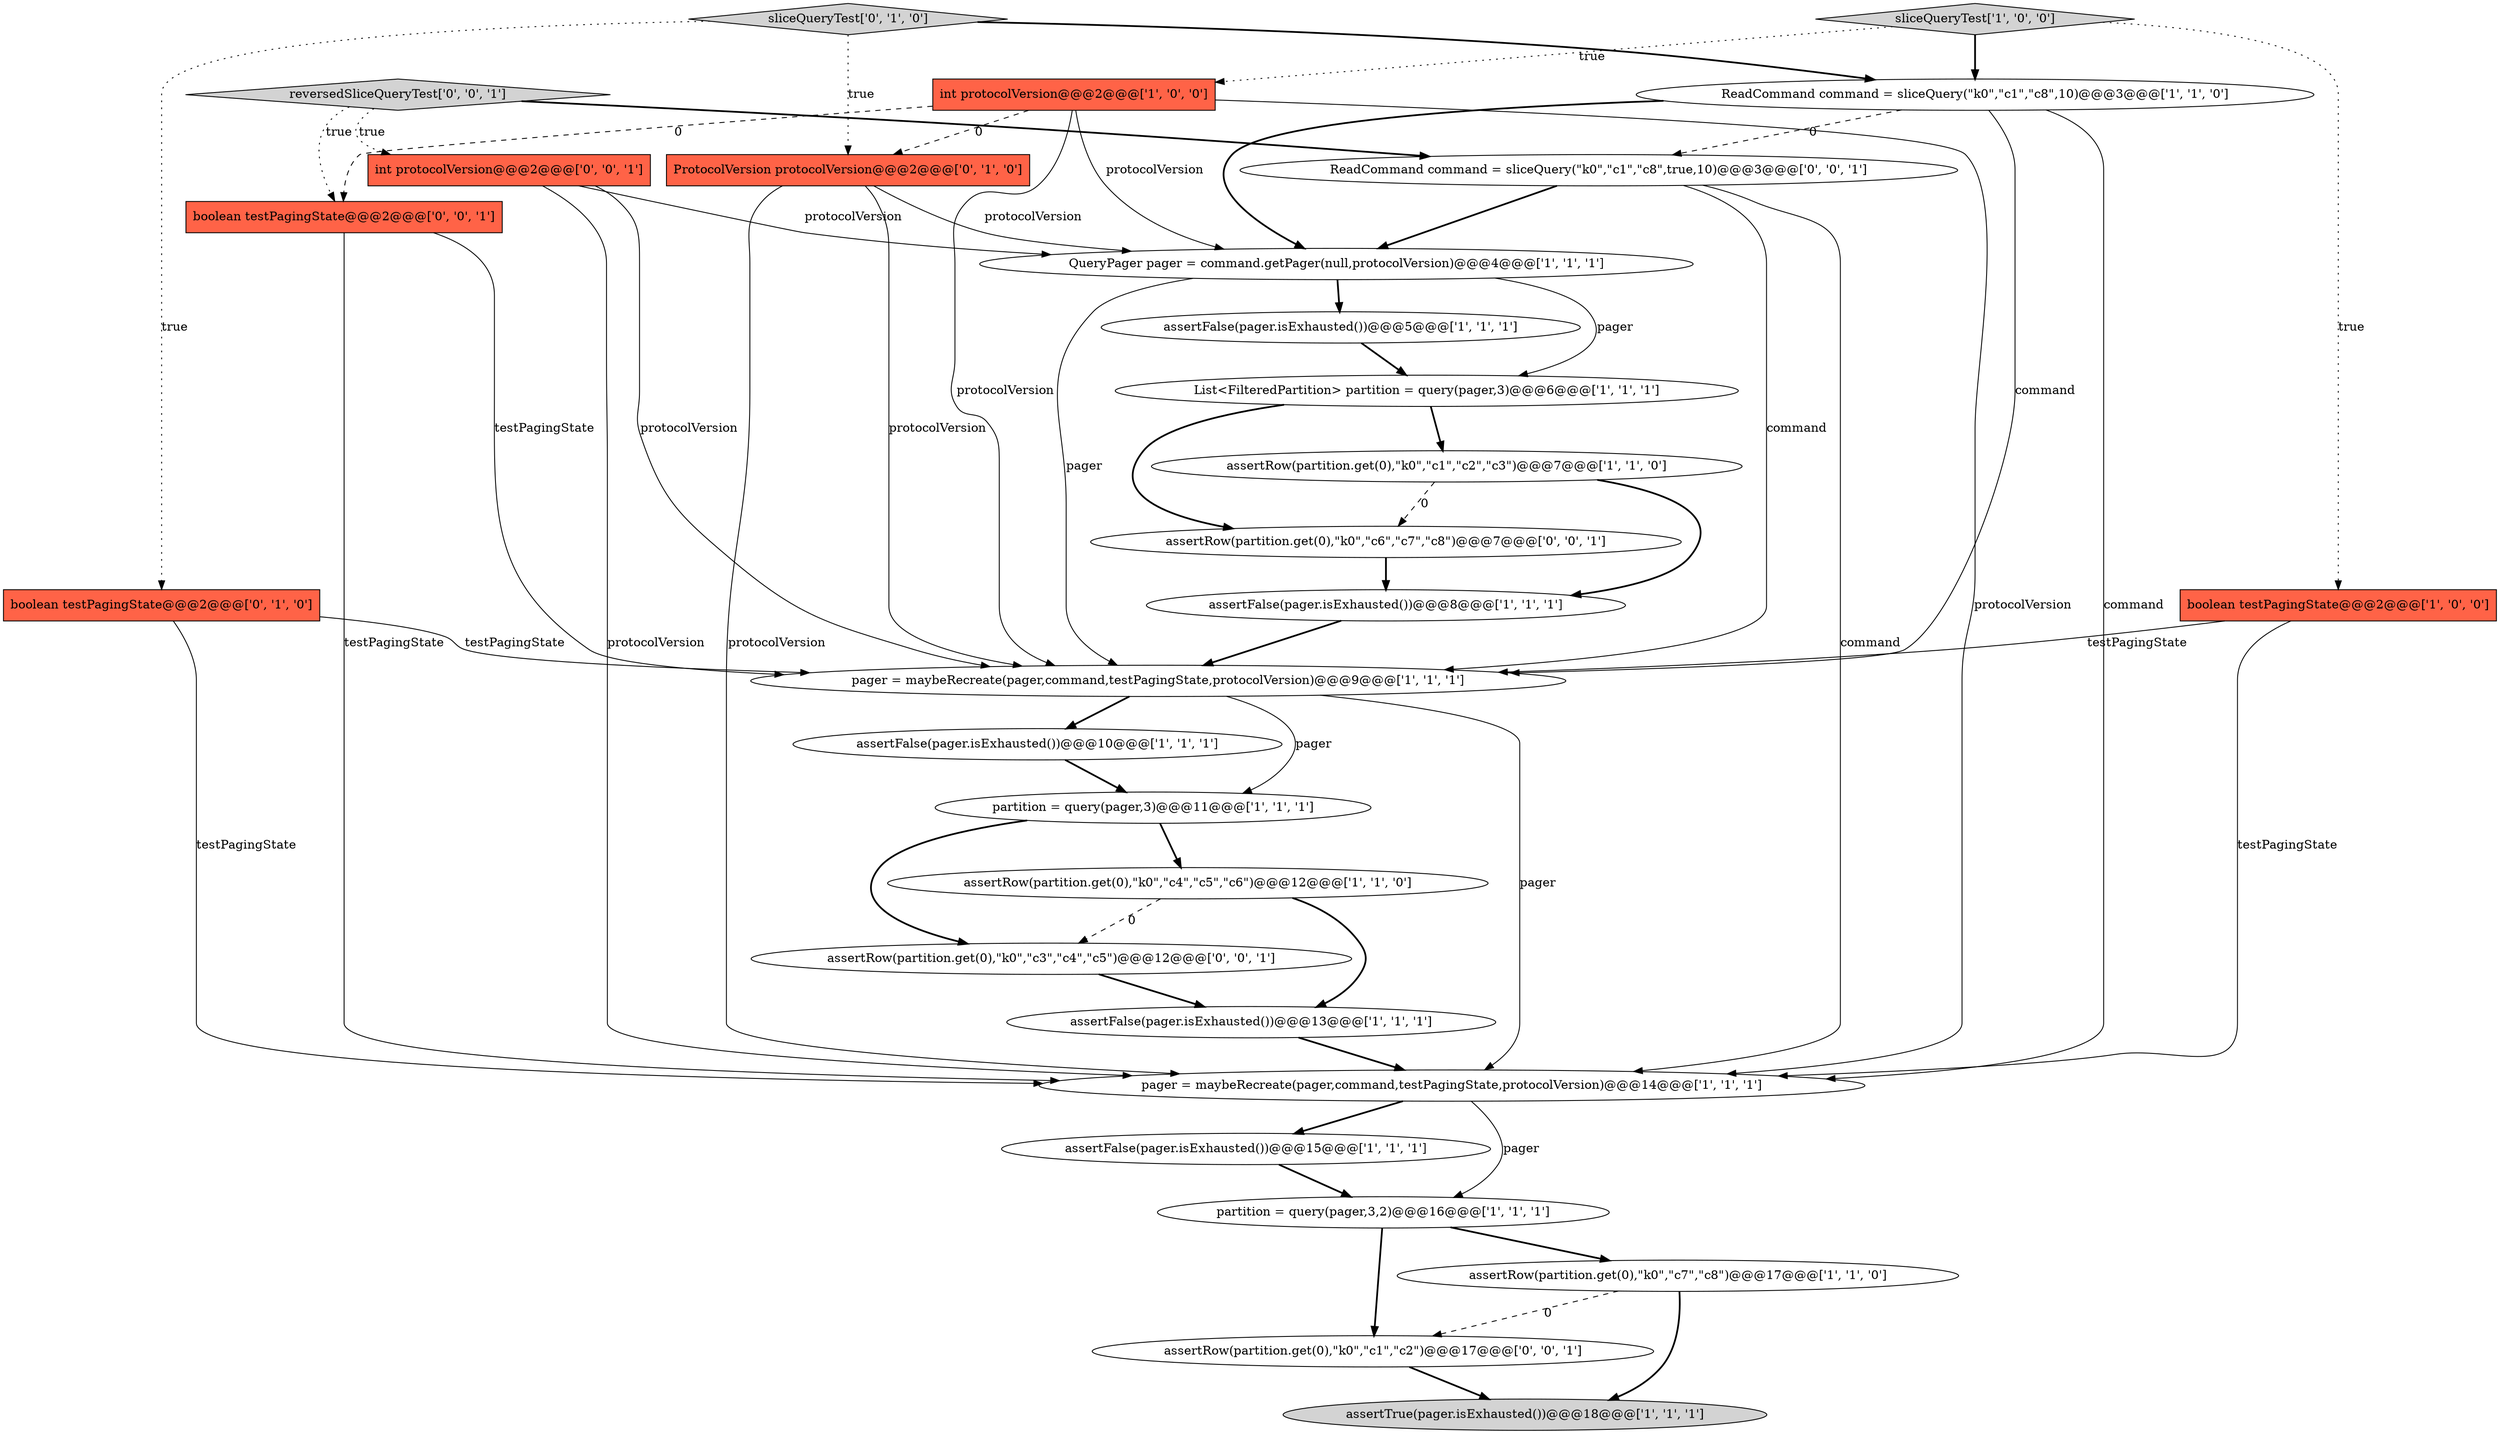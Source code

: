 digraph {
24 [style = filled, label = "assertRow(partition.get(0),\"k0\",\"c1\",\"c2\")@@@17@@@['0', '0', '1']", fillcolor = white, shape = ellipse image = "AAA0AAABBB3BBB"];
5 [style = filled, label = "sliceQueryTest['1', '0', '0']", fillcolor = lightgray, shape = diamond image = "AAA0AAABBB1BBB"];
19 [style = filled, label = "boolean testPagingState@@@2@@@['0', '1', '0']", fillcolor = tomato, shape = box image = "AAA0AAABBB2BBB"];
15 [style = filled, label = "partition = query(pager,3,2)@@@16@@@['1', '1', '1']", fillcolor = white, shape = ellipse image = "AAA0AAABBB1BBB"];
25 [style = filled, label = "int protocolVersion@@@2@@@['0', '0', '1']", fillcolor = tomato, shape = box image = "AAA0AAABBB3BBB"];
26 [style = filled, label = "assertRow(partition.get(0),\"k0\",\"c6\",\"c7\",\"c8\")@@@7@@@['0', '0', '1']", fillcolor = white, shape = ellipse image = "AAA0AAABBB3BBB"];
2 [style = filled, label = "pager = maybeRecreate(pager,command,testPagingState,protocolVersion)@@@9@@@['1', '1', '1']", fillcolor = white, shape = ellipse image = "AAA0AAABBB1BBB"];
13 [style = filled, label = "assertFalse(pager.isExhausted())@@@15@@@['1', '1', '1']", fillcolor = white, shape = ellipse image = "AAA0AAABBB1BBB"];
14 [style = filled, label = "assertFalse(pager.isExhausted())@@@5@@@['1', '1', '1']", fillcolor = white, shape = ellipse image = "AAA0AAABBB1BBB"];
8 [style = filled, label = "List<FilteredPartition> partition = query(pager,3)@@@6@@@['1', '1', '1']", fillcolor = white, shape = ellipse image = "AAA0AAABBB1BBB"];
4 [style = filled, label = "assertRow(partition.get(0),\"k0\",\"c4\",\"c5\",\"c6\")@@@12@@@['1', '1', '0']", fillcolor = white, shape = ellipse image = "AAA0AAABBB1BBB"];
27 [style = filled, label = "boolean testPagingState@@@2@@@['0', '0', '1']", fillcolor = tomato, shape = box image = "AAA0AAABBB3BBB"];
21 [style = filled, label = "sliceQueryTest['0', '1', '0']", fillcolor = lightgray, shape = diamond image = "AAA0AAABBB2BBB"];
9 [style = filled, label = "assertFalse(pager.isExhausted())@@@8@@@['1', '1', '1']", fillcolor = white, shape = ellipse image = "AAA0AAABBB1BBB"];
11 [style = filled, label = "int protocolVersion@@@2@@@['1', '0', '0']", fillcolor = tomato, shape = box image = "AAA1AAABBB1BBB"];
6 [style = filled, label = "boolean testPagingState@@@2@@@['1', '0', '0']", fillcolor = tomato, shape = box image = "AAA0AAABBB1BBB"];
7 [style = filled, label = "partition = query(pager,3)@@@11@@@['1', '1', '1']", fillcolor = white, shape = ellipse image = "AAA0AAABBB1BBB"];
18 [style = filled, label = "ReadCommand command = sliceQuery(\"k0\",\"c1\",\"c8\",10)@@@3@@@['1', '1', '0']", fillcolor = white, shape = ellipse image = "AAA0AAABBB1BBB"];
17 [style = filled, label = "assertFalse(pager.isExhausted())@@@10@@@['1', '1', '1']", fillcolor = white, shape = ellipse image = "AAA0AAABBB1BBB"];
3 [style = filled, label = "pager = maybeRecreate(pager,command,testPagingState,protocolVersion)@@@14@@@['1', '1', '1']", fillcolor = white, shape = ellipse image = "AAA0AAABBB1BBB"];
28 [style = filled, label = "reversedSliceQueryTest['0', '0', '1']", fillcolor = lightgray, shape = diamond image = "AAA0AAABBB3BBB"];
12 [style = filled, label = "assertRow(partition.get(0),\"k0\",\"c7\",\"c8\")@@@17@@@['1', '1', '0']", fillcolor = white, shape = ellipse image = "AAA0AAABBB1BBB"];
10 [style = filled, label = "assertRow(partition.get(0),\"k0\",\"c1\",\"c2\",\"c3\")@@@7@@@['1', '1', '0']", fillcolor = white, shape = ellipse image = "AAA0AAABBB1BBB"];
23 [style = filled, label = "ReadCommand command = sliceQuery(\"k0\",\"c1\",\"c8\",true,10)@@@3@@@['0', '0', '1']", fillcolor = white, shape = ellipse image = "AAA0AAABBB3BBB"];
20 [style = filled, label = "ProtocolVersion protocolVersion@@@2@@@['0', '1', '0']", fillcolor = tomato, shape = box image = "AAA1AAABBB2BBB"];
22 [style = filled, label = "assertRow(partition.get(0),\"k0\",\"c3\",\"c4\",\"c5\")@@@12@@@['0', '0', '1']", fillcolor = white, shape = ellipse image = "AAA0AAABBB3BBB"];
1 [style = filled, label = "assertTrue(pager.isExhausted())@@@18@@@['1', '1', '1']", fillcolor = lightgray, shape = ellipse image = "AAA0AAABBB1BBB"];
0 [style = filled, label = "assertFalse(pager.isExhausted())@@@13@@@['1', '1', '1']", fillcolor = white, shape = ellipse image = "AAA0AAABBB1BBB"];
16 [style = filled, label = "QueryPager pager = command.getPager(null,protocolVersion)@@@4@@@['1', '1', '1']", fillcolor = white, shape = ellipse image = "AAA0AAABBB1BBB"];
18->2 [style = solid, label="command"];
20->2 [style = solid, label="protocolVersion"];
2->17 [style = bold, label=""];
0->3 [style = bold, label=""];
8->10 [style = bold, label=""];
25->2 [style = solid, label="protocolVersion"];
23->16 [style = bold, label=""];
21->20 [style = dotted, label="true"];
11->2 [style = solid, label="protocolVersion"];
11->20 [style = dashed, label="0"];
2->3 [style = solid, label="pager"];
6->3 [style = solid, label="testPagingState"];
9->2 [style = bold, label=""];
25->16 [style = solid, label="protocolVersion"];
28->25 [style = dotted, label="true"];
5->6 [style = dotted, label="true"];
26->9 [style = bold, label=""];
27->2 [style = solid, label="testPagingState"];
5->18 [style = bold, label=""];
7->4 [style = bold, label=""];
11->3 [style = solid, label="protocolVersion"];
16->8 [style = solid, label="pager"];
23->2 [style = solid, label="command"];
4->22 [style = dashed, label="0"];
12->1 [style = bold, label=""];
21->18 [style = bold, label=""];
18->3 [style = solid, label="command"];
19->2 [style = solid, label="testPagingState"];
23->3 [style = solid, label="command"];
4->0 [style = bold, label=""];
17->7 [style = bold, label=""];
7->22 [style = bold, label=""];
5->11 [style = dotted, label="true"];
3->15 [style = solid, label="pager"];
10->26 [style = dashed, label="0"];
22->0 [style = bold, label=""];
2->7 [style = solid, label="pager"];
6->2 [style = solid, label="testPagingState"];
20->16 [style = solid, label="protocolVersion"];
28->23 [style = bold, label=""];
18->23 [style = dashed, label="0"];
15->24 [style = bold, label=""];
21->19 [style = dotted, label="true"];
20->3 [style = solid, label="protocolVersion"];
12->24 [style = dashed, label="0"];
3->13 [style = bold, label=""];
11->16 [style = solid, label="protocolVersion"];
16->14 [style = bold, label=""];
14->8 [style = bold, label=""];
10->9 [style = bold, label=""];
13->15 [style = bold, label=""];
15->12 [style = bold, label=""];
24->1 [style = bold, label=""];
28->27 [style = dotted, label="true"];
11->27 [style = dashed, label="0"];
25->3 [style = solid, label="protocolVersion"];
27->3 [style = solid, label="testPagingState"];
16->2 [style = solid, label="pager"];
19->3 [style = solid, label="testPagingState"];
8->26 [style = bold, label=""];
18->16 [style = bold, label=""];
}
